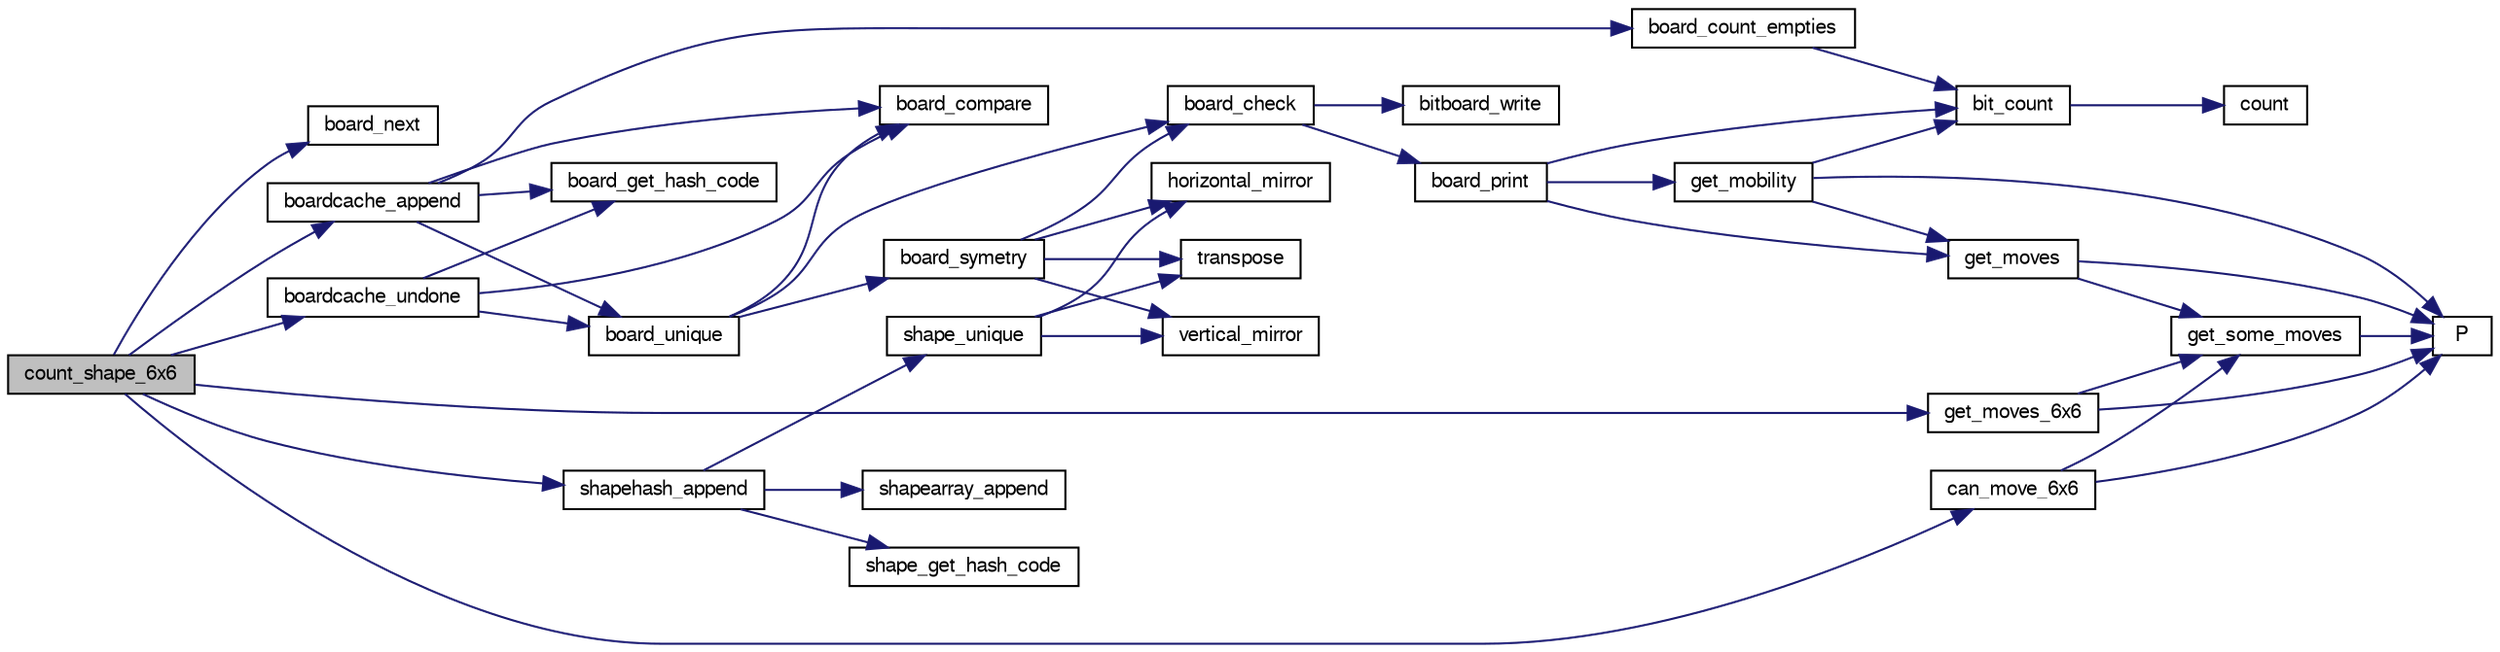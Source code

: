 digraph "count_shape_6x6"
{
 // LATEX_PDF_SIZE
  bgcolor="transparent";
  edge [fontname="FreeSans",fontsize="10",labelfontname="FreeSans",labelfontsize="10"];
  node [fontname="FreeSans",fontsize="10",shape=record];
  rankdir="LR";
  Node1 [label="count_shape_6x6",height=0.2,width=0.4,color="black", fillcolor="grey75", style="filled", fontcolor="black",tooltip="Recursively count shapes."];
  Node1 -> Node2 [color="midnightblue",fontsize="10",style="solid",fontname="FreeSans"];
  Node2 [label="board_next",height=0.2,width=0.4,color="black",URL="$board_8c.html#aa02d38e320edf6b9d695e2b1eed6c85f",tooltip="Compute a board resulting of a move played on a previous board."];
  Node1 -> Node3 [color="midnightblue",fontsize="10",style="solid",fontname="FreeSans"];
  Node3 [label="boardcache_append",height=0.2,width=0.4,color="black",URL="$perft_8c.html#ab89d904b22937c99cb208063ab0e80b1",tooltip=" "];
  Node3 -> Node4 [color="midnightblue",fontsize="10",style="solid",fontname="FreeSans"];
  Node4 [label="board_compare",height=0.2,width=0.4,color="black",URL="$board_8c.html#a491a2e6d66c4c479a913292594db7b01",tooltip="Compare two board."];
  Node3 -> Node5 [color="midnightblue",fontsize="10",style="solid",fontname="FreeSans"];
  Node5 [label="board_count_empties",height=0.2,width=0.4,color="black",URL="$board_8c.html#a35de0f1560f069cd442105c319df2c15",tooltip="Check if the game is over."];
  Node5 -> Node6 [color="midnightblue",fontsize="10",style="solid",fontname="FreeSans"];
  Node6 [label="bit_count",height=0.2,width=0.4,color="black",URL="$bit_8c.html#a830fec0a90989da1f1900ff609b92167",tooltip="Count the number of bits set to one in an unsigned long long."];
  Node6 -> Node7 [color="midnightblue",fontsize="10",style="solid",fontname="FreeSans"];
  Node7 [label="count",height=0.2,width=0.4,color="black",URL="$generate__flip_8c.html#a1a1d6a2cdbded5c35040f6555e948770",tooltip=" "];
  Node3 -> Node8 [color="midnightblue",fontsize="10",style="solid",fontname="FreeSans"];
  Node8 [label="board_get_hash_code",height=0.2,width=0.4,color="black",URL="$board_8c.html#a0e6cff6e714bcb714e2b9b2d7b9fbec6",tooltip="Compute a hash code."];
  Node3 -> Node9 [color="midnightblue",fontsize="10",style="solid",fontname="FreeSans"];
  Node9 [label="board_unique",height=0.2,width=0.4,color="black",URL="$board_8c.html#a66911c3a003f5fb27a87503b5bb04f6d",tooltip="unique board"];
  Node9 -> Node10 [color="midnightblue",fontsize="10",style="solid",fontname="FreeSans"];
  Node10 [label="board_check",height=0.2,width=0.4,color="black",URL="$board_8c.html#a849436f17b60e89ed91f8e5013ed9d04",tooltip="Check board consistency."];
  Node10 -> Node11 [color="midnightblue",fontsize="10",style="solid",fontname="FreeSans"];
  Node11 [label="bitboard_write",height=0.2,width=0.4,color="black",URL="$bit_8c.html#a519b18f67de9b8edbd98f687a13b45f5",tooltip="Print an unsigned long long as a board."];
  Node10 -> Node12 [color="midnightblue",fontsize="10",style="solid",fontname="FreeSans"];
  Node12 [label="board_print",height=0.2,width=0.4,color="black",URL="$board_8c.html#a27ccb92684d9e7194eeb3bc34311ad55",tooltip="Print out the board."];
  Node12 -> Node6 [color="midnightblue",fontsize="10",style="solid",fontname="FreeSans"];
  Node12 -> Node13 [color="midnightblue",fontsize="10",style="solid",fontname="FreeSans"];
  Node13 [label="get_mobility",height=0.2,width=0.4,color="black",URL="$board_8c.html#a7509639c4e49c56fe83b3d978580ed42",tooltip="Count legal moves."];
  Node13 -> Node6 [color="midnightblue",fontsize="10",style="solid",fontname="FreeSans"];
  Node13 -> Node14 [color="midnightblue",fontsize="10",style="solid",fontname="FreeSans"];
  Node14 [label="get_moves",height=0.2,width=0.4,color="black",URL="$board_8c.html#a7610dc936a6aea22b3c5e162f722a7a1",tooltip="Get legal moves."];
  Node14 -> Node15 [color="midnightblue",fontsize="10",style="solid",fontname="FreeSans"];
  Node15 [label="get_some_moves",height=0.2,width=0.4,color="black",URL="$board_8c.html#a5db071e3e4d26a0b7d6425bb6333dd7f",tooltip="Get a part of the moves."];
  Node15 -> Node16 [color="midnightblue",fontsize="10",style="solid",fontname="FreeSans"];
  Node16 [label="P",height=0.2,width=0.4,color="black",URL="$generate__flip_8c.html#a11481f01e169aee1117c83a352c22222",tooltip=" "];
  Node14 -> Node16 [color="midnightblue",fontsize="10",style="solid",fontname="FreeSans"];
  Node13 -> Node16 [color="midnightblue",fontsize="10",style="solid",fontname="FreeSans"];
  Node12 -> Node14 [color="midnightblue",fontsize="10",style="solid",fontname="FreeSans"];
  Node9 -> Node4 [color="midnightblue",fontsize="10",style="solid",fontname="FreeSans"];
  Node9 -> Node17 [color="midnightblue",fontsize="10",style="solid",fontname="FreeSans"];
  Node17 [label="board_symetry",height=0.2,width=0.4,color="black",URL="$board_8c.html#aefe9a86ea799322c9c9da6255ebb9d29",tooltip="symetric board"];
  Node17 -> Node10 [color="midnightblue",fontsize="10",style="solid",fontname="FreeSans"];
  Node17 -> Node18 [color="midnightblue",fontsize="10",style="solid",fontname="FreeSans"];
  Node18 [label="horizontal_mirror",height=0.2,width=0.4,color="black",URL="$bit_8c.html#a7826d84dcc6e19830bf93448eee22f4c",tooltip="Mirror the unsigned long long (exchange the line 1 - 8, 2 - 7, 3 - 6 & 4 - 5)."];
  Node17 -> Node19 [color="midnightblue",fontsize="10",style="solid",fontname="FreeSans"];
  Node19 [label="transpose",height=0.2,width=0.4,color="black",URL="$bit_8c.html#a62b47100450786b2738045b2f8aeebb3",tooltip="Transpose the unsigned long long (symetry % A1-H8 diagonal)."];
  Node17 -> Node20 [color="midnightblue",fontsize="10",style="solid",fontname="FreeSans"];
  Node20 [label="vertical_mirror",height=0.2,width=0.4,color="black",URL="$bit_8c.html#a896c459f1b772f5f4da4e72a0953330b",tooltip="Mirror the unsigned long long (exchange the lines A - H, B - G, C - F & D - E.)."];
  Node1 -> Node21 [color="midnightblue",fontsize="10",style="solid",fontname="FreeSans"];
  Node21 [label="boardcache_undone",height=0.2,width=0.4,color="black",URL="$perft_8c.html#a5b192fc464ce0ce293410aae2c75a9c7",tooltip="Append a shape to the hash table."];
  Node21 -> Node4 [color="midnightblue",fontsize="10",style="solid",fontname="FreeSans"];
  Node21 -> Node8 [color="midnightblue",fontsize="10",style="solid",fontname="FreeSans"];
  Node21 -> Node9 [color="midnightblue",fontsize="10",style="solid",fontname="FreeSans"];
  Node1 -> Node22 [color="midnightblue",fontsize="10",style="solid",fontname="FreeSans"];
  Node22 [label="can_move_6x6",height=0.2,width=0.4,color="black",URL="$board_8c.html#a82ed6624c3e68b23f28e835ac2337209",tooltip="Check if a player can move."];
  Node22 -> Node15 [color="midnightblue",fontsize="10",style="solid",fontname="FreeSans"];
  Node22 -> Node16 [color="midnightblue",fontsize="10",style="solid",fontname="FreeSans"];
  Node1 -> Node23 [color="midnightblue",fontsize="10",style="solid",fontname="FreeSans"];
  Node23 [label="get_moves_6x6",height=0.2,width=0.4,color="black",URL="$board_8c.html#a3bcafca084fdf2842b7a02d1d8f9513b",tooltip="Get legal moves on a 6x6 board."];
  Node23 -> Node15 [color="midnightblue",fontsize="10",style="solid",fontname="FreeSans"];
  Node23 -> Node16 [color="midnightblue",fontsize="10",style="solid",fontname="FreeSans"];
  Node1 -> Node24 [color="midnightblue",fontsize="10",style="solid",fontname="FreeSans"];
  Node24 [label="shapehash_append",height=0.2,width=0.4,color="black",URL="$perft_8c.html#aa9ccb76452b0e66397a5945782126ba8",tooltip="Append a shape to the hash table."];
  Node24 -> Node25 [color="midnightblue",fontsize="10",style="solid",fontname="FreeSans"];
  Node25 [label="shape_get_hash_code",height=0.2,width=0.4,color="black",URL="$perft_8c.html#af14ba86d0c8c1c9596b884822b81f50c",tooltip="Compute a hash code."];
  Node24 -> Node26 [color="midnightblue",fontsize="10",style="solid",fontname="FreeSans"];
  Node26 [label="shape_unique",height=0.2,width=0.4,color="black",URL="$perft_8c.html#a3d95b352f91770d4eeb0330f57716103",tooltip="unique shape."];
  Node26 -> Node18 [color="midnightblue",fontsize="10",style="solid",fontname="FreeSans"];
  Node26 -> Node19 [color="midnightblue",fontsize="10",style="solid",fontname="FreeSans"];
  Node26 -> Node20 [color="midnightblue",fontsize="10",style="solid",fontname="FreeSans"];
  Node24 -> Node27 [color="midnightblue",fontsize="10",style="solid",fontname="FreeSans"];
  Node27 [label="shapearray_append",height=0.2,width=0.4,color="black",URL="$perft_8c.html#ad3aedea4b4ff00a6000d6a431f649c6e",tooltip="Append a shape into the array."];
}
